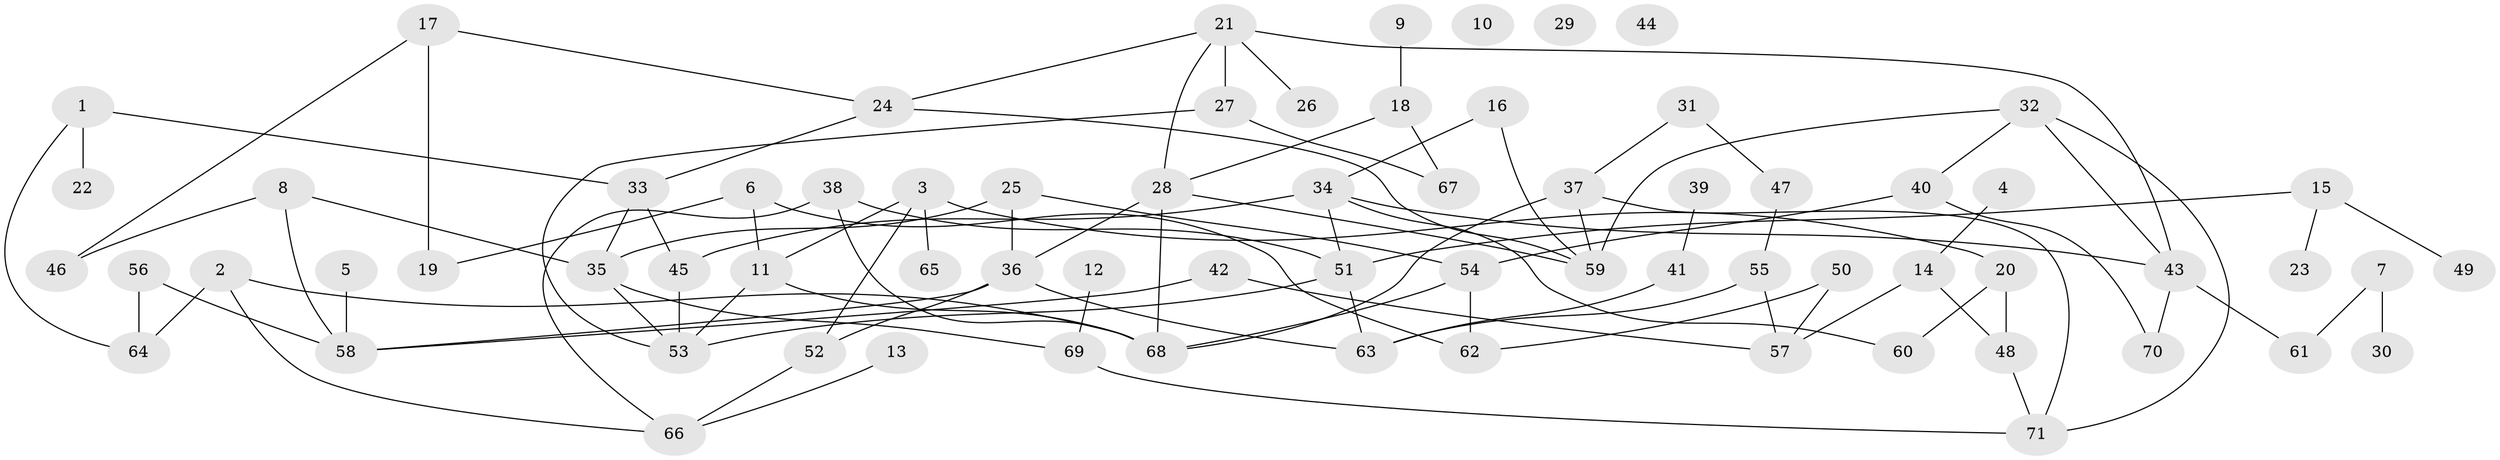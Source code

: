 // coarse degree distribution, {4: 0.14583333333333334, 3: 0.20833333333333334, 5: 0.14583333333333334, 1: 0.1875, 2: 0.14583333333333334, 0: 0.0625, 8: 0.041666666666666664, 6: 0.020833333333333332, 7: 0.041666666666666664}
// Generated by graph-tools (version 1.1) at 2025/41/03/06/25 10:41:20]
// undirected, 71 vertices, 100 edges
graph export_dot {
graph [start="1"]
  node [color=gray90,style=filled];
  1;
  2;
  3;
  4;
  5;
  6;
  7;
  8;
  9;
  10;
  11;
  12;
  13;
  14;
  15;
  16;
  17;
  18;
  19;
  20;
  21;
  22;
  23;
  24;
  25;
  26;
  27;
  28;
  29;
  30;
  31;
  32;
  33;
  34;
  35;
  36;
  37;
  38;
  39;
  40;
  41;
  42;
  43;
  44;
  45;
  46;
  47;
  48;
  49;
  50;
  51;
  52;
  53;
  54;
  55;
  56;
  57;
  58;
  59;
  60;
  61;
  62;
  63;
  64;
  65;
  66;
  67;
  68;
  69;
  70;
  71;
  1 -- 22;
  1 -- 33;
  1 -- 64;
  2 -- 64;
  2 -- 66;
  2 -- 68;
  3 -- 11;
  3 -- 20;
  3 -- 52;
  3 -- 65;
  4 -- 14;
  5 -- 58;
  6 -- 11;
  6 -- 19;
  6 -- 62;
  7 -- 30;
  7 -- 61;
  8 -- 35;
  8 -- 46;
  8 -- 58;
  9 -- 18;
  11 -- 53;
  11 -- 68;
  12 -- 69;
  13 -- 66;
  14 -- 48;
  14 -- 57;
  15 -- 23;
  15 -- 49;
  15 -- 51;
  16 -- 34;
  16 -- 59;
  17 -- 19;
  17 -- 24;
  17 -- 46;
  18 -- 28;
  18 -- 67;
  20 -- 48;
  20 -- 60;
  21 -- 24;
  21 -- 26;
  21 -- 27;
  21 -- 28;
  21 -- 43;
  24 -- 33;
  24 -- 59;
  25 -- 35;
  25 -- 36;
  25 -- 54;
  27 -- 53;
  27 -- 67;
  28 -- 36;
  28 -- 59;
  28 -- 68;
  31 -- 37;
  31 -- 47;
  32 -- 40;
  32 -- 43;
  32 -- 59;
  32 -- 71;
  33 -- 35;
  33 -- 45;
  34 -- 43;
  34 -- 45;
  34 -- 51;
  34 -- 60;
  35 -- 53;
  35 -- 69;
  36 -- 52;
  36 -- 58;
  36 -- 63;
  37 -- 59;
  37 -- 68;
  37 -- 71;
  38 -- 51;
  38 -- 66;
  38 -- 68;
  39 -- 41;
  40 -- 54;
  40 -- 70;
  41 -- 63;
  42 -- 57;
  42 -- 58;
  43 -- 61;
  43 -- 70;
  45 -- 53;
  47 -- 55;
  48 -- 71;
  50 -- 57;
  50 -- 62;
  51 -- 53;
  51 -- 63;
  52 -- 66;
  54 -- 62;
  54 -- 68;
  55 -- 57;
  55 -- 63;
  56 -- 58;
  56 -- 64;
  69 -- 71;
}

